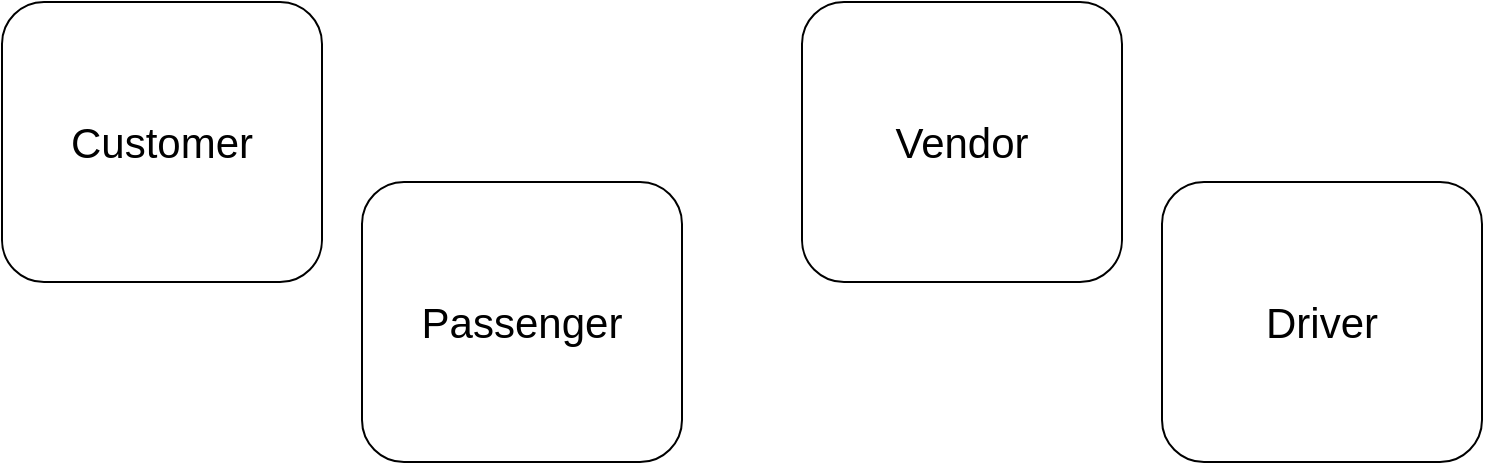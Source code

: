 <mxfile version="20.3.2" type="github">
  <diagram id="0Ui-a5L5wfr7f9CW8puv" name="Page-1">
    <mxGraphModel dx="1221" dy="676" grid="1" gridSize="10" guides="1" tooltips="1" connect="1" arrows="1" fold="1" page="1" pageScale="1" pageWidth="850" pageHeight="1100" math="0" shadow="0">
      <root>
        <mxCell id="0" />
        <mxCell id="1" parent="0" />
        <mxCell id="NEr4c-bM7tGuJwW1O4_i-1" value="&lt;font style=&quot;font-size: 21px;&quot;&gt;Customer&lt;/font&gt;" style="rounded=1;whiteSpace=wrap;html=1;" vertex="1" parent="1">
          <mxGeometry x="70" y="40" width="160" height="140" as="geometry" />
        </mxCell>
        <mxCell id="NEr4c-bM7tGuJwW1O4_i-2" value="&lt;font style=&quot;font-size: 21px;&quot;&gt;Passenger&lt;/font&gt;" style="rounded=1;whiteSpace=wrap;html=1;" vertex="1" parent="1">
          <mxGeometry x="250" y="130" width="160" height="140" as="geometry" />
        </mxCell>
        <mxCell id="NEr4c-bM7tGuJwW1O4_i-3" value="&lt;font style=&quot;font-size: 21px;&quot;&gt;Vendor&lt;/font&gt;" style="rounded=1;whiteSpace=wrap;html=1;" vertex="1" parent="1">
          <mxGeometry x="470" y="40" width="160" height="140" as="geometry" />
        </mxCell>
        <mxCell id="NEr4c-bM7tGuJwW1O4_i-4" value="&lt;font style=&quot;font-size: 21px;&quot;&gt;Driver&lt;/font&gt;" style="rounded=1;whiteSpace=wrap;html=1;" vertex="1" parent="1">
          <mxGeometry x="650" y="130" width="160" height="140" as="geometry" />
        </mxCell>
      </root>
    </mxGraphModel>
  </diagram>
</mxfile>
